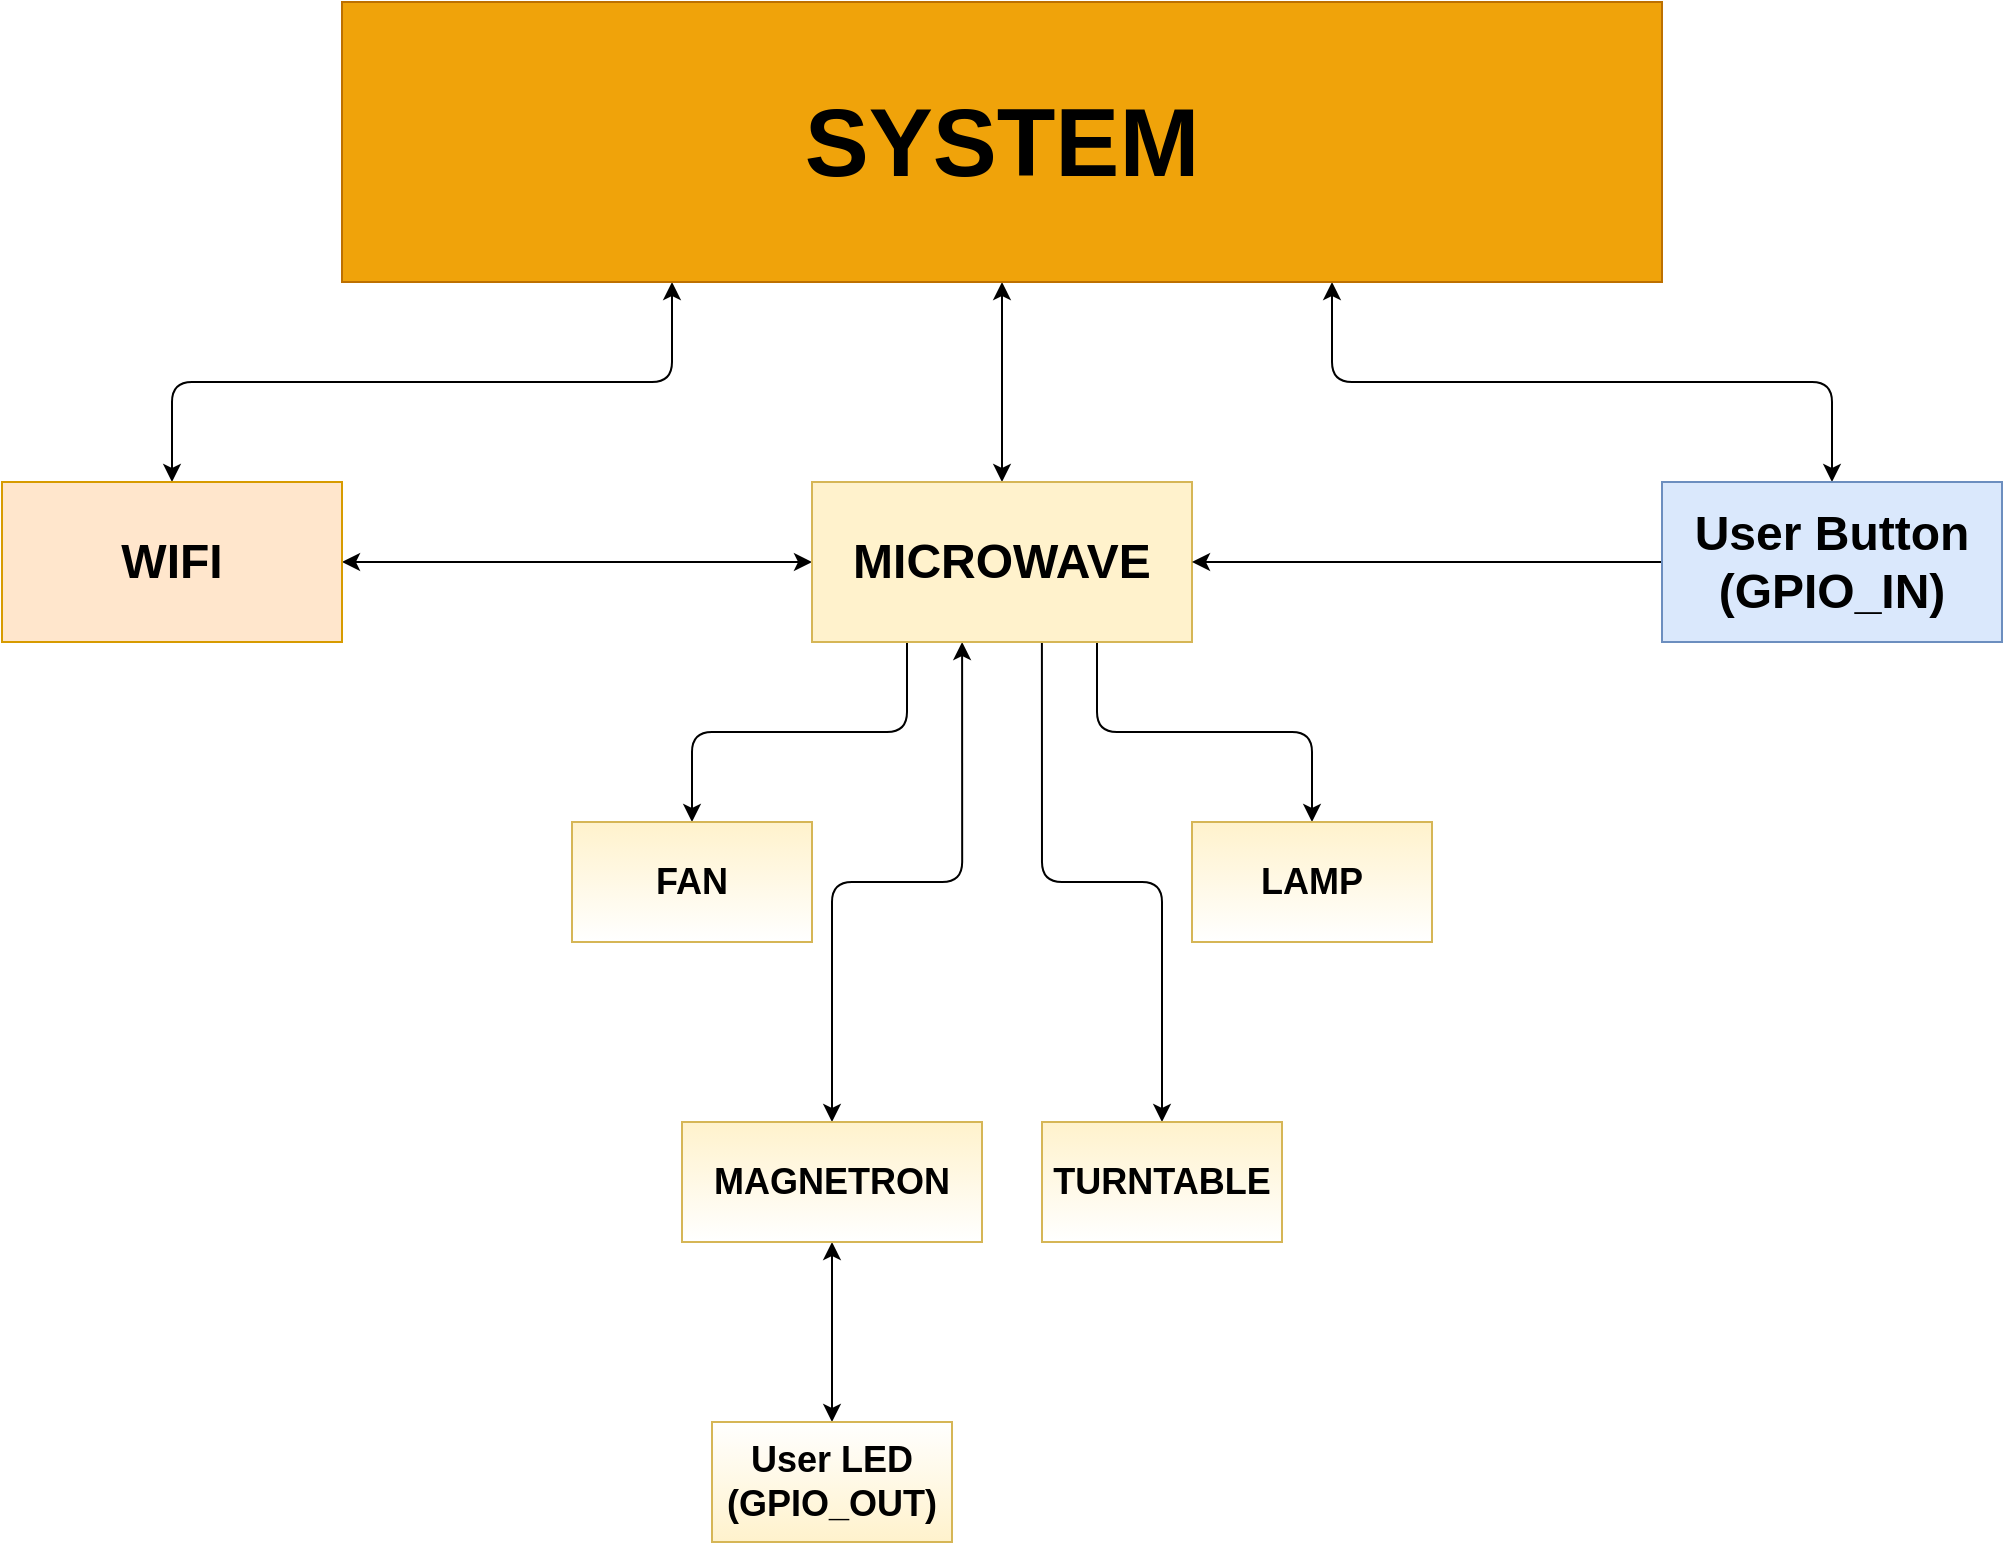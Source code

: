 <mxfile version="13.2.2" type="device"><diagram id="prtHgNgQTEPvFCAcTncT" name="Page-1"><mxGraphModel dx="1278" dy="948" grid="1" gridSize="10" guides="1" tooltips="1" connect="1" arrows="1" fold="1" page="1" pageScale="1" pageWidth="1700" pageHeight="1100" math="0" shadow="0"><root><mxCell id="0"/><mxCell id="1" parent="0"/><mxCell id="i-mrad2Cuq4N__E1On_f-27" style="edgeStyle=orthogonalEdgeStyle;orthogonalLoop=1;jettySize=auto;html=1;exitX=0.25;exitY=1;exitDx=0;exitDy=0;fontSize=18;rounded=1;startArrow=classic;startFill=1;" edge="1" parent="1" source="i-mrad2Cuq4N__E1On_f-14" target="i-mrad2Cuq4N__E1On_f-15"><mxGeometry relative="1" as="geometry"/></mxCell><mxCell id="i-mrad2Cuq4N__E1On_f-28" style="edgeStyle=orthogonalEdgeStyle;orthogonalLoop=1;jettySize=auto;html=1;exitX=0.75;exitY=1;exitDx=0;exitDy=0;entryX=0.5;entryY=0;entryDx=0;entryDy=0;fontSize=18;rounded=1;startArrow=classic;startFill=1;" edge="1" parent="1" source="i-mrad2Cuq4N__E1On_f-14" target="i-mrad2Cuq4N__E1On_f-17"><mxGeometry relative="1" as="geometry"/></mxCell><mxCell id="i-mrad2Cuq4N__E1On_f-34" style="edgeStyle=orthogonalEdgeStyle;rounded=1;orthogonalLoop=1;jettySize=auto;html=1;exitX=0.5;exitY=1;exitDx=0;exitDy=0;entryX=0.5;entryY=0;entryDx=0;entryDy=0;fontSize=18;startArrow=classic;startFill=1;" edge="1" parent="1" source="i-mrad2Cuq4N__E1On_f-14" target="i-mrad2Cuq4N__E1On_f-16"><mxGeometry relative="1" as="geometry"/></mxCell><mxCell id="i-mrad2Cuq4N__E1On_f-14" value="&lt;span style=&quot;font-size: 48px&quot;&gt;SYSTEM&lt;/span&gt;" style="rounded=0;whiteSpace=wrap;html=1;fillColor=#f0a30a;strokeColor=#BD7000;fontStyle=1;fontColor=#000000;" vertex="1" parent="1"><mxGeometry x="490" y="60" width="660" height="140" as="geometry"/></mxCell><mxCell id="i-mrad2Cuq4N__E1On_f-41" style="edgeStyle=orthogonalEdgeStyle;rounded=1;orthogonalLoop=1;jettySize=auto;html=1;exitX=1;exitY=0.5;exitDx=0;exitDy=0;entryX=0;entryY=0.5;entryDx=0;entryDy=0;startArrow=classic;startFill=1;fontSize=18;" edge="1" parent="1" source="i-mrad2Cuq4N__E1On_f-15" target="i-mrad2Cuq4N__E1On_f-16"><mxGeometry relative="1" as="geometry"/></mxCell><mxCell id="i-mrad2Cuq4N__E1On_f-15" value="&lt;b&gt;&lt;font style=&quot;font-size: 24px&quot;&gt;WIFI&lt;/font&gt;&lt;/b&gt;" style="rounded=0;whiteSpace=wrap;html=1;fillColor=#ffe6cc;strokeColor=#d79b00;" vertex="1" parent="1"><mxGeometry x="320" y="300" width="170" height="80" as="geometry"/></mxCell><mxCell id="i-mrad2Cuq4N__E1On_f-35" style="edgeStyle=orthogonalEdgeStyle;rounded=1;orthogonalLoop=1;jettySize=auto;html=1;exitX=0.75;exitY=1;exitDx=0;exitDy=0;entryX=0.5;entryY=0;entryDx=0;entryDy=0;fontSize=18;" edge="1" parent="1" source="i-mrad2Cuq4N__E1On_f-16" target="i-mrad2Cuq4N__E1On_f-19"><mxGeometry relative="1" as="geometry"/></mxCell><mxCell id="i-mrad2Cuq4N__E1On_f-36" style="edgeStyle=orthogonalEdgeStyle;rounded=1;orthogonalLoop=1;jettySize=auto;html=1;exitX=0.25;exitY=1;exitDx=0;exitDy=0;entryX=0.5;entryY=0;entryDx=0;entryDy=0;fontSize=18;" edge="1" parent="1" source="i-mrad2Cuq4N__E1On_f-16" target="i-mrad2Cuq4N__E1On_f-18"><mxGeometry relative="1" as="geometry"/></mxCell><mxCell id="i-mrad2Cuq4N__E1On_f-37" style="edgeStyle=orthogonalEdgeStyle;rounded=1;orthogonalLoop=1;jettySize=auto;html=1;exitX=0.395;exitY=1;exitDx=0;exitDy=0;entryX=0.5;entryY=0;entryDx=0;entryDy=0;fontSize=18;startArrow=classic;startFill=1;exitPerimeter=0;" edge="1" parent="1" source="i-mrad2Cuq4N__E1On_f-16" target="i-mrad2Cuq4N__E1On_f-21"><mxGeometry relative="1" as="geometry"/></mxCell><mxCell id="i-mrad2Cuq4N__E1On_f-38" style="edgeStyle=orthogonalEdgeStyle;rounded=1;orthogonalLoop=1;jettySize=auto;html=1;exitX=0.605;exitY=0.999;exitDx=0;exitDy=0;entryX=0.5;entryY=0;entryDx=0;entryDy=0;fontSize=18;exitPerimeter=0;" edge="1" parent="1" source="i-mrad2Cuq4N__E1On_f-16" target="i-mrad2Cuq4N__E1On_f-20"><mxGeometry relative="1" as="geometry"><Array as="points"><mxPoint x="840" y="500"/><mxPoint x="900" y="500"/></Array></mxGeometry></mxCell><mxCell id="i-mrad2Cuq4N__E1On_f-16" value="&lt;b style=&quot;font-size: 24px;&quot;&gt;MICROWAVE&lt;/b&gt;" style="rounded=0;whiteSpace=wrap;html=1;fontSize=24;fillColor=#fff2cc;strokeColor=#d6b656;" vertex="1" parent="1"><mxGeometry x="725" y="300" width="190" height="80" as="geometry"/></mxCell><mxCell id="i-mrad2Cuq4N__E1On_f-40" style="edgeStyle=orthogonalEdgeStyle;rounded=1;orthogonalLoop=1;jettySize=auto;html=1;exitX=0;exitY=0.5;exitDx=0;exitDy=0;entryX=1;entryY=0.5;entryDx=0;entryDy=0;startArrow=none;startFill=0;fontSize=18;" edge="1" parent="1" source="i-mrad2Cuq4N__E1On_f-17" target="i-mrad2Cuq4N__E1On_f-16"><mxGeometry relative="1" as="geometry"/></mxCell><mxCell id="i-mrad2Cuq4N__E1On_f-17" value="&lt;b style=&quot;font-size: 24px&quot;&gt;User Button&lt;br&gt;(GPIO_IN)&lt;br&gt;&lt;/b&gt;" style="rounded=0;whiteSpace=wrap;html=1;fillColor=#dae8fc;strokeColor=#6c8ebf;" vertex="1" parent="1"><mxGeometry x="1150" y="300" width="170" height="80" as="geometry"/></mxCell><mxCell id="i-mrad2Cuq4N__E1On_f-18" value="&lt;b style=&quot;font-size: 18px;&quot;&gt;FAN&lt;/b&gt;" style="rounded=0;whiteSpace=wrap;html=1;fontSize=18;fillColor=#fff2cc;strokeColor=#d6b656;gradientColor=#ffffff;" vertex="1" parent="1"><mxGeometry x="605" y="470" width="120" height="60" as="geometry"/></mxCell><mxCell id="i-mrad2Cuq4N__E1On_f-19" value="LAMP" style="rounded=0;whiteSpace=wrap;html=1;fontStyle=1;fontSize=18;fillColor=#fff2cc;strokeColor=#d6b656;gradientColor=#ffffff;" vertex="1" parent="1"><mxGeometry x="915" y="470" width="120" height="60" as="geometry"/></mxCell><mxCell id="i-mrad2Cuq4N__E1On_f-20" value="TURNTABLE" style="rounded=0;whiteSpace=wrap;html=1;fontStyle=1;fontSize=18;fillColor=#fff2cc;strokeColor=#d6b656;gradientColor=#ffffff;" vertex="1" parent="1"><mxGeometry x="840" y="620" width="120" height="60" as="geometry"/></mxCell><mxCell id="i-mrad2Cuq4N__E1On_f-39" style="edgeStyle=orthogonalEdgeStyle;rounded=1;orthogonalLoop=1;jettySize=auto;html=1;exitX=0.5;exitY=1;exitDx=0;exitDy=0;entryX=0.5;entryY=0;entryDx=0;entryDy=0;fontSize=18;startArrow=classic;startFill=1;" edge="1" parent="1" source="i-mrad2Cuq4N__E1On_f-21" target="i-mrad2Cuq4N__E1On_f-22"><mxGeometry relative="1" as="geometry"/></mxCell><mxCell id="i-mrad2Cuq4N__E1On_f-21" value="MAGNETRON" style="rounded=0;whiteSpace=wrap;html=1;fontStyle=1;fontSize=18;fillColor=#fff2cc;strokeColor=#d6b656;gradientColor=#ffffff;" vertex="1" parent="1"><mxGeometry x="660" y="620" width="150" height="60" as="geometry"/></mxCell><mxCell id="i-mrad2Cuq4N__E1On_f-22" value="User LED&lt;br style=&quot;font-size: 18px;&quot;&gt;(GPIO_OUT)" style="rounded=0;whiteSpace=wrap;html=1;fontStyle=1;fontSize=18;fillColor=#fff2cc;strokeColor=#d6b656;gradientColor=#ffffff;gradientDirection=north;" vertex="1" parent="1"><mxGeometry x="675" y="770" width="120" height="60" as="geometry"/></mxCell></root></mxGraphModel></diagram></mxfile>